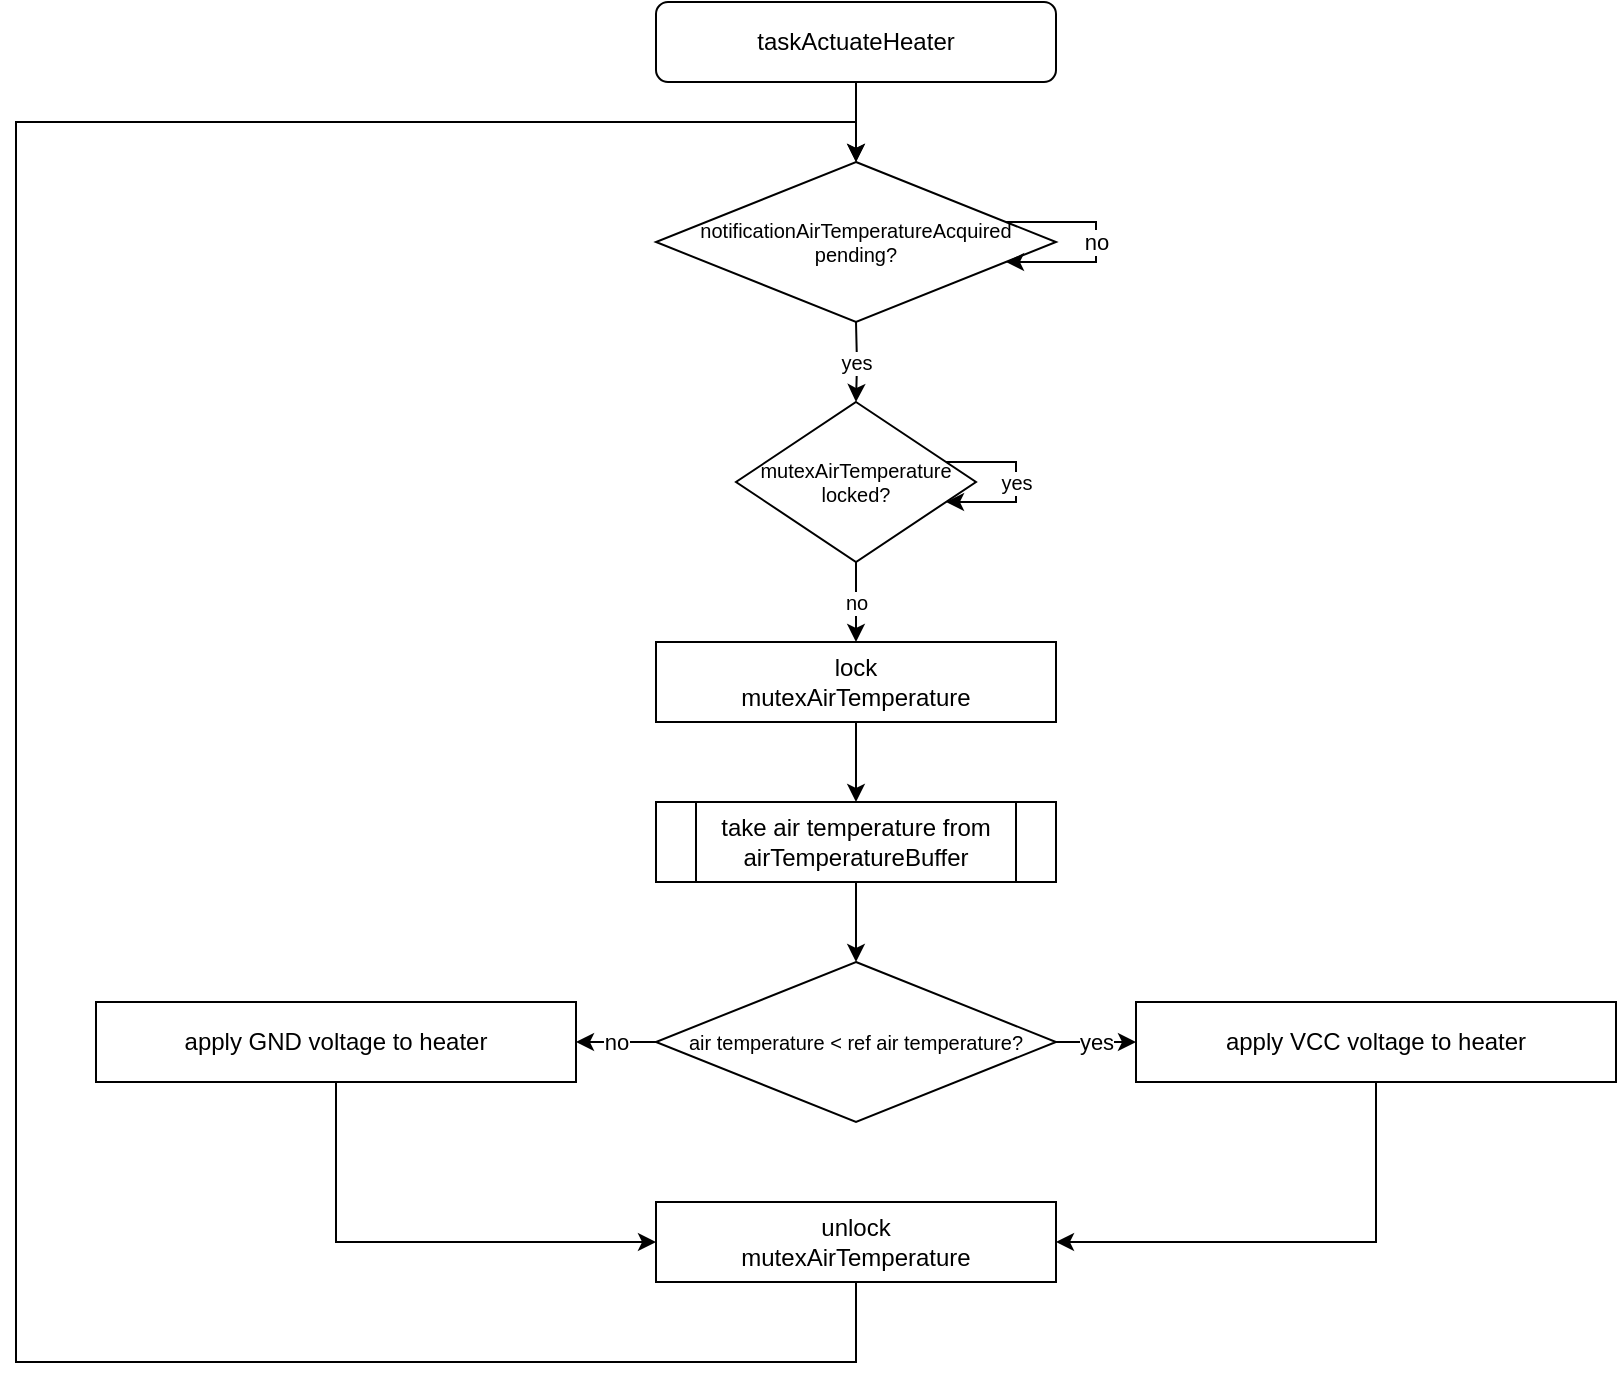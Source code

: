<mxfile version="15.9.4" type="device"><diagram id="C5RBs43oDa-KdzZeNtuy" name="Page-1"><mxGraphModel dx="1568" dy="349" grid="1" gridSize="10" guides="1" tooltips="1" connect="1" arrows="1" fold="1" page="1" pageScale="1" pageWidth="827" pageHeight="1169" math="0" shadow="0"><root><mxCell id="WIyWlLk6GJQsqaUBKTNV-0"/><mxCell id="WIyWlLk6GJQsqaUBKTNV-1" parent="WIyWlLk6GJQsqaUBKTNV-0"/><mxCell id="kXIF5lAyFnLGbSisuO0o-7" value="" style="edgeStyle=orthogonalEdgeStyle;rounded=0;orthogonalLoop=1;jettySize=auto;html=1;fontSize=10;" parent="WIyWlLk6GJQsqaUBKTNV-1" source="kXIF5lAyFnLGbSisuO0o-2" edge="1"><mxGeometry relative="1" as="geometry"><mxPoint x="380" y="160" as="targetPoint"/></mxGeometry></mxCell><mxCell id="kXIF5lAyFnLGbSisuO0o-2" value="taskActuateHeater" style="rounded=1;whiteSpace=wrap;html=1;" parent="WIyWlLk6GJQsqaUBKTNV-1" vertex="1"><mxGeometry x="280" y="80" width="200" height="40" as="geometry"/></mxCell><mxCell id="kXIF5lAyFnLGbSisuO0o-8" value="yes" style="edgeStyle=orthogonalEdgeStyle;rounded=0;orthogonalLoop=1;jettySize=auto;html=1;fontSize=10;" parent="WIyWlLk6GJQsqaUBKTNV-1" target="kXIF5lAyFnLGbSisuO0o-6" edge="1"><mxGeometry relative="1" as="geometry"><mxPoint x="380" y="240" as="sourcePoint"/></mxGeometry></mxCell><mxCell id="VAWmplTxv4eoMh8Il5WT-10" value="" style="edgeStyle=orthogonalEdgeStyle;rounded=0;orthogonalLoop=1;jettySize=auto;html=1;" parent="WIyWlLk6GJQsqaUBKTNV-1" source="kXIF5lAyFnLGbSisuO0o-4" edge="1"><mxGeometry relative="1" as="geometry"><mxPoint x="380" y="480" as="targetPoint"/></mxGeometry></mxCell><mxCell id="kXIF5lAyFnLGbSisuO0o-4" value="lock&lt;br&gt;mutexAirTemperature" style="rounded=0;whiteSpace=wrap;html=1;" parent="WIyWlLk6GJQsqaUBKTNV-1" vertex="1"><mxGeometry x="280" y="400" width="200" height="40" as="geometry"/></mxCell><mxCell id="kXIF5lAyFnLGbSisuO0o-10" value="no" style="edgeStyle=orthogonalEdgeStyle;rounded=0;orthogonalLoop=1;jettySize=auto;html=1;fontSize=10;" parent="WIyWlLk6GJQsqaUBKTNV-1" source="kXIF5lAyFnLGbSisuO0o-6" target="kXIF5lAyFnLGbSisuO0o-4" edge="1"><mxGeometry relative="1" as="geometry"/></mxCell><mxCell id="kXIF5lAyFnLGbSisuO0o-6" value="&lt;span style=&quot;font-size: 10px&quot;&gt;mutexAirTemperature&lt;br style=&quot;font-size: 10px&quot;&gt;locked?&lt;br style=&quot;font-size: 10px&quot;&gt;&lt;/span&gt;" style="rhombus;whiteSpace=wrap;html=1;fontSize=10;" parent="WIyWlLk6GJQsqaUBKTNV-1" vertex="1"><mxGeometry x="320" y="280" width="120" height="80" as="geometry"/></mxCell><mxCell id="kXIF5lAyFnLGbSisuO0o-13" value="unlock&lt;br&gt;mutexAirTemperature" style="rounded=0;whiteSpace=wrap;html=1;" parent="WIyWlLk6GJQsqaUBKTNV-1" vertex="1"><mxGeometry x="280" y="680" width="200" height="40" as="geometry"/></mxCell><mxCell id="kXIF5lAyFnLGbSisuO0o-23" style="edgeStyle=orthogonalEdgeStyle;rounded=0;orthogonalLoop=1;jettySize=auto;html=1;entryX=0.5;entryY=0;entryDx=0;entryDy=0;fontSize=10;exitX=0.5;exitY=1;exitDx=0;exitDy=0;" parent="WIyWlLk6GJQsqaUBKTNV-1" source="kXIF5lAyFnLGbSisuO0o-13" edge="1"><mxGeometry relative="1" as="geometry"><Array as="points"><mxPoint x="380" y="760"/><mxPoint x="-40" y="760"/><mxPoint x="-40" y="140"/><mxPoint x="380" y="140"/></Array><mxPoint x="380" y="1400" as="sourcePoint"/><mxPoint x="380" y="160" as="targetPoint"/></mxGeometry></mxCell><mxCell id="kXIF5lAyFnLGbSisuO0o-26" value="yes" style="edgeStyle=orthogonalEdgeStyle;rounded=0;orthogonalLoop=1;jettySize=auto;html=1;fontSize=10;" parent="WIyWlLk6GJQsqaUBKTNV-1" source="kXIF5lAyFnLGbSisuO0o-6" target="kXIF5lAyFnLGbSisuO0o-6" edge="1"><mxGeometry relative="1" as="geometry"/></mxCell><mxCell id="gEdJDqGxPlmR4-b9QTuS-0" value="notificationAirTemperatureAcquired&lt;br&gt;pending?" style="rhombus;whiteSpace=wrap;html=1;fontSize=10;" parent="WIyWlLk6GJQsqaUBKTNV-1" vertex="1"><mxGeometry x="280" y="160" width="200" height="80" as="geometry"/></mxCell><mxCell id="gEdJDqGxPlmR4-b9QTuS-1" value="no" style="edgeStyle=orthogonalEdgeStyle;rounded=0;orthogonalLoop=1;jettySize=auto;html=1;" parent="WIyWlLk6GJQsqaUBKTNV-1" source="gEdJDqGxPlmR4-b9QTuS-0" target="gEdJDqGxPlmR4-b9QTuS-0" edge="1"><mxGeometry relative="1" as="geometry"/></mxCell><mxCell id="gEdJDqGxPlmR4-b9QTuS-6" value="no" style="edgeStyle=orthogonalEdgeStyle;rounded=0;orthogonalLoop=1;jettySize=auto;html=1;" parent="WIyWlLk6GJQsqaUBKTNV-1" source="gEdJDqGxPlmR4-b9QTuS-2" target="gEdJDqGxPlmR4-b9QTuS-5" edge="1"><mxGeometry relative="1" as="geometry"/></mxCell><mxCell id="gEdJDqGxPlmR4-b9QTuS-7" value="yes" style="edgeStyle=orthogonalEdgeStyle;rounded=0;orthogonalLoop=1;jettySize=auto;html=1;" parent="WIyWlLk6GJQsqaUBKTNV-1" source="gEdJDqGxPlmR4-b9QTuS-2" target="gEdJDqGxPlmR4-b9QTuS-4" edge="1"><mxGeometry relative="1" as="geometry"/></mxCell><mxCell id="gEdJDqGxPlmR4-b9QTuS-2" value="&lt;span style=&quot;font-size: 10px&quot;&gt;air temperature &amp;lt; ref air temperature?&lt;br style=&quot;font-size: 10px&quot;&gt;&lt;/span&gt;" style="rhombus;whiteSpace=wrap;html=1;fontSize=10;" parent="WIyWlLk6GJQsqaUBKTNV-1" vertex="1"><mxGeometry x="280" y="560" width="200" height="80" as="geometry"/></mxCell><mxCell id="gEdJDqGxPlmR4-b9QTuS-8" style="edgeStyle=orthogonalEdgeStyle;rounded=0;orthogonalLoop=1;jettySize=auto;html=1;" parent="WIyWlLk6GJQsqaUBKTNV-1" source="gEdJDqGxPlmR4-b9QTuS-3" target="gEdJDqGxPlmR4-b9QTuS-2" edge="1"><mxGeometry relative="1" as="geometry"/></mxCell><mxCell id="gEdJDqGxPlmR4-b9QTuS-3" value="take air temperature from airTemperatureBuffer" style="shape=process;whiteSpace=wrap;html=1;backgroundOutline=1;" parent="WIyWlLk6GJQsqaUBKTNV-1" vertex="1"><mxGeometry x="280" y="480" width="200" height="40" as="geometry"/></mxCell><mxCell id="gEdJDqGxPlmR4-b9QTuS-13" style="edgeStyle=orthogonalEdgeStyle;rounded=0;orthogonalLoop=1;jettySize=auto;html=1;entryX=1;entryY=0.5;entryDx=0;entryDy=0;" parent="WIyWlLk6GJQsqaUBKTNV-1" source="gEdJDqGxPlmR4-b9QTuS-4" target="kXIF5lAyFnLGbSisuO0o-13" edge="1"><mxGeometry relative="1" as="geometry"><Array as="points"><mxPoint x="640" y="700"/></Array></mxGeometry></mxCell><mxCell id="gEdJDqGxPlmR4-b9QTuS-4" value="apply VCC voltage to heater" style="rounded=0;whiteSpace=wrap;html=1;" parent="WIyWlLk6GJQsqaUBKTNV-1" vertex="1"><mxGeometry x="520" y="580" width="240" height="40" as="geometry"/></mxCell><mxCell id="gEdJDqGxPlmR4-b9QTuS-14" style="edgeStyle=orthogonalEdgeStyle;rounded=0;orthogonalLoop=1;jettySize=auto;html=1;entryX=0;entryY=0.5;entryDx=0;entryDy=0;" parent="WIyWlLk6GJQsqaUBKTNV-1" source="gEdJDqGxPlmR4-b9QTuS-5" target="kXIF5lAyFnLGbSisuO0o-13" edge="1"><mxGeometry relative="1" as="geometry"><Array as="points"><mxPoint x="120" y="700"/></Array></mxGeometry></mxCell><mxCell id="gEdJDqGxPlmR4-b9QTuS-5" value="apply GND voltage to heater" style="rounded=0;whiteSpace=wrap;html=1;" parent="WIyWlLk6GJQsqaUBKTNV-1" vertex="1"><mxGeometry y="580" width="240" height="40" as="geometry"/></mxCell></root></mxGraphModel></diagram></mxfile>